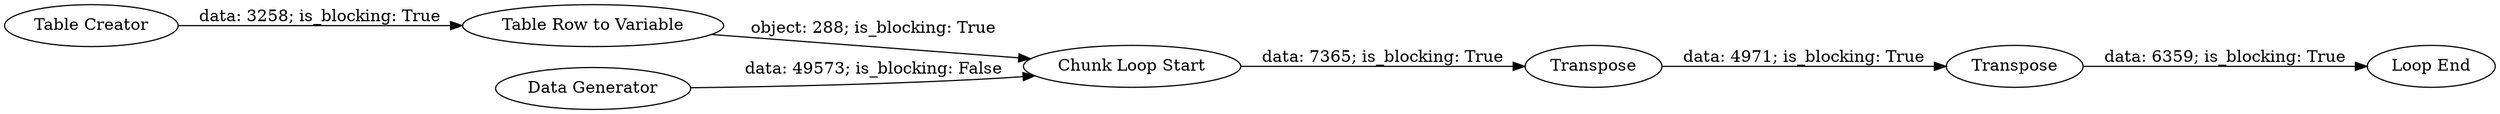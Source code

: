digraph {
	"-8215332687013383332_4" [label="Table Creator"]
	"-8215332687013383332_8" [label=Transpose]
	"-8215332687013383332_3" [label="Data Generator"]
	"-8215332687013383332_6" [label="Loop End"]
	"-8215332687013383332_5" [label="Table Row to Variable"]
	"-8215332687013383332_1" [label="Chunk Loop Start"]
	"-8215332687013383332_7" [label=Transpose]
	"-8215332687013383332_7" -> "-8215332687013383332_8" [label="data: 4971; is_blocking: True"]
	"-8215332687013383332_8" -> "-8215332687013383332_6" [label="data: 6359; is_blocking: True"]
	"-8215332687013383332_5" -> "-8215332687013383332_1" [label="object: 288; is_blocking: True"]
	"-8215332687013383332_4" -> "-8215332687013383332_5" [label="data: 3258; is_blocking: True"]
	"-8215332687013383332_1" -> "-8215332687013383332_7" [label="data: 7365; is_blocking: True"]
	"-8215332687013383332_3" -> "-8215332687013383332_1" [label="data: 49573; is_blocking: False"]
	rankdir=LR
}
